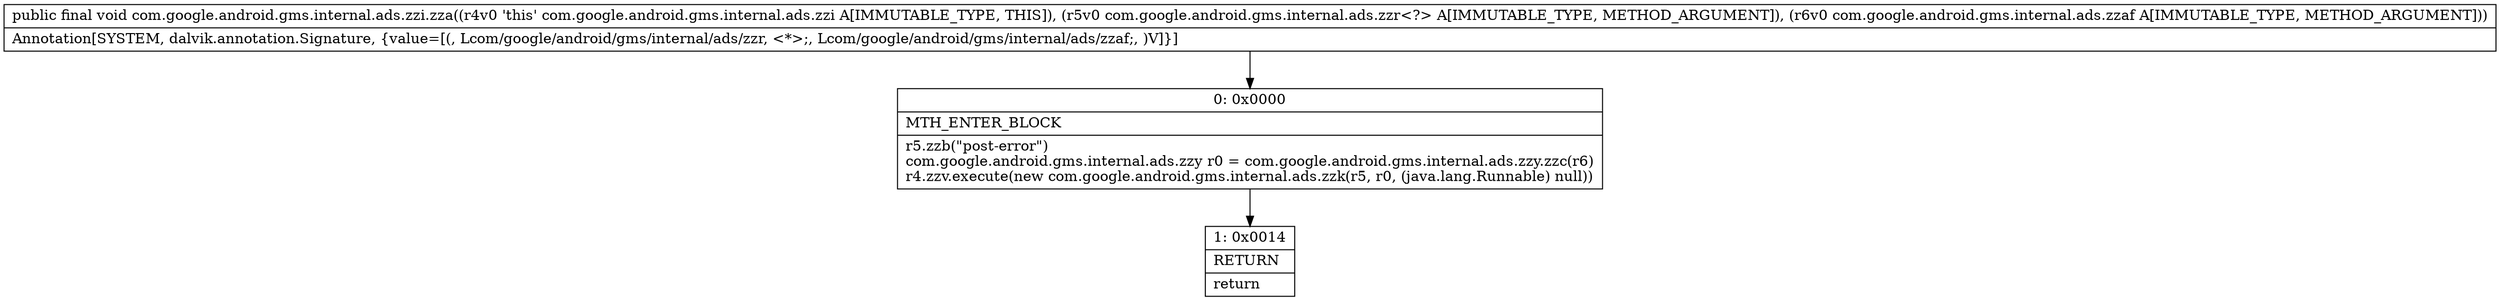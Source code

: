 digraph "CFG forcom.google.android.gms.internal.ads.zzi.zza(Lcom\/google\/android\/gms\/internal\/ads\/zzr;Lcom\/google\/android\/gms\/internal\/ads\/zzaf;)V" {
Node_0 [shape=record,label="{0\:\ 0x0000|MTH_ENTER_BLOCK\l|r5.zzb(\"post\-error\")\lcom.google.android.gms.internal.ads.zzy r0 = com.google.android.gms.internal.ads.zzy.zzc(r6)\lr4.zzv.execute(new com.google.android.gms.internal.ads.zzk(r5, r0, (java.lang.Runnable) null))\l}"];
Node_1 [shape=record,label="{1\:\ 0x0014|RETURN\l|return\l}"];
MethodNode[shape=record,label="{public final void com.google.android.gms.internal.ads.zzi.zza((r4v0 'this' com.google.android.gms.internal.ads.zzi A[IMMUTABLE_TYPE, THIS]), (r5v0 com.google.android.gms.internal.ads.zzr\<?\> A[IMMUTABLE_TYPE, METHOD_ARGUMENT]), (r6v0 com.google.android.gms.internal.ads.zzaf A[IMMUTABLE_TYPE, METHOD_ARGUMENT]))  | Annotation[SYSTEM, dalvik.annotation.Signature, \{value=[(, Lcom\/google\/android\/gms\/internal\/ads\/zzr, \<*\>;, Lcom\/google\/android\/gms\/internal\/ads\/zzaf;, )V]\}]\l}"];
MethodNode -> Node_0;
Node_0 -> Node_1;
}

